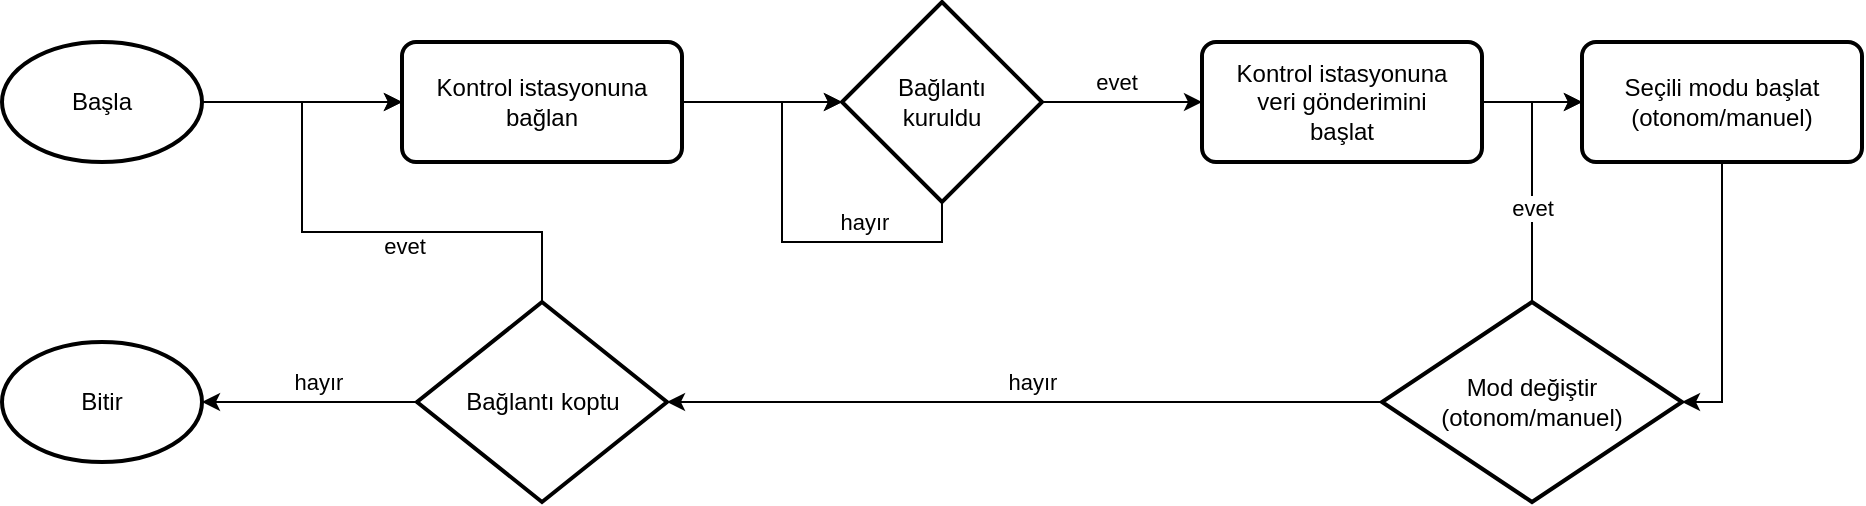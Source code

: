 <mxfile version="24.4.0" type="google">
  <diagram name="Page-1" id="CztkPJPlUJt0_d5qj9uJ">
    <mxGraphModel dx="1195" dy="643" grid="1" gridSize="10" guides="1" tooltips="1" connect="1" arrows="1" fold="1" page="1" pageScale="1" pageWidth="850" pageHeight="1100" math="0" shadow="0">
      <root>
        <mxCell id="0" />
        <mxCell id="1" parent="0" />
        <mxCell id="5F_ULWZB0FXHzeb16xU3-21" value="Başla" style="strokeWidth=2;html=1;shape=mxgraph.flowchart.start_1;whiteSpace=wrap;" vertex="1" parent="1">
          <mxGeometry x="40" y="520" width="100" height="60" as="geometry" />
        </mxCell>
        <mxCell id="5F_ULWZB0FXHzeb16xU3-43" value="Bitir" style="strokeWidth=2;html=1;shape=mxgraph.flowchart.start_1;whiteSpace=wrap;" vertex="1" parent="1">
          <mxGeometry x="40" y="670" width="100" height="60" as="geometry" />
        </mxCell>
        <mxCell id="5F_ULWZB0FXHzeb16xU3-44" style="edgeStyle=orthogonalEdgeStyle;rounded=0;orthogonalLoop=1;jettySize=auto;html=1;exitX=1;exitY=0.5;exitDx=0;exitDy=0;exitPerimeter=0;entryX=0;entryY=0.5;entryDx=0;entryDy=0;" edge="1" parent="1" source="5F_ULWZB0FXHzeb16xU3-21" target="5F_ULWZB0FXHzeb16xU3-57">
          <mxGeometry relative="1" as="geometry">
            <mxPoint x="-20" y="550" as="targetPoint" />
          </mxGeometry>
        </mxCell>
        <mxCell id="5F_ULWZB0FXHzeb16xU3-57" value="Kontrol istasyonuna&lt;div&gt;bağlan&lt;/div&gt;" style="rounded=1;whiteSpace=wrap;html=1;absoluteArcSize=1;arcSize=14;strokeWidth=2;" vertex="1" parent="1">
          <mxGeometry x="240" y="520" width="140" height="60" as="geometry" />
        </mxCell>
        <mxCell id="5F_ULWZB0FXHzeb16xU3-62" style="edgeStyle=orthogonalEdgeStyle;rounded=0;orthogonalLoop=1;jettySize=auto;html=1;exitX=0.5;exitY=1;exitDx=0;exitDy=0;exitPerimeter=0;entryX=0;entryY=0.5;entryDx=0;entryDy=0;entryPerimeter=0;" edge="1" parent="1" source="5F_ULWZB0FXHzeb16xU3-60" target="5F_ULWZB0FXHzeb16xU3-60">
          <mxGeometry relative="1" as="geometry">
            <mxPoint x="450" y="550" as="targetPoint" />
            <Array as="points">
              <mxPoint x="510" y="620" />
              <mxPoint x="430" y="620" />
              <mxPoint x="430" y="550" />
            </Array>
          </mxGeometry>
        </mxCell>
        <mxCell id="5F_ULWZB0FXHzeb16xU3-63" value="hayır" style="edgeLabel;html=1;align=center;verticalAlign=middle;resizable=0;points=[];" vertex="1" connectable="0" parent="5F_ULWZB0FXHzeb16xU3-62">
          <mxGeometry x="-0.41" y="-2" relative="1" as="geometry">
            <mxPoint y="-8" as="offset" />
          </mxGeometry>
        </mxCell>
        <mxCell id="5F_ULWZB0FXHzeb16xU3-66" style="edgeStyle=orthogonalEdgeStyle;rounded=0;orthogonalLoop=1;jettySize=auto;html=1;exitX=1;exitY=0.5;exitDx=0;exitDy=0;exitPerimeter=0;entryX=0;entryY=0.5;entryDx=0;entryDy=0;" edge="1" parent="1" source="5F_ULWZB0FXHzeb16xU3-60" target="5F_ULWZB0FXHzeb16xU3-65">
          <mxGeometry relative="1" as="geometry" />
        </mxCell>
        <mxCell id="5F_ULWZB0FXHzeb16xU3-67" value="evet" style="edgeLabel;html=1;align=center;verticalAlign=middle;resizable=0;points=[];" vertex="1" connectable="0" parent="5F_ULWZB0FXHzeb16xU3-66">
          <mxGeometry x="-0.093" y="-1" relative="1" as="geometry">
            <mxPoint y="-11" as="offset" />
          </mxGeometry>
        </mxCell>
        <mxCell id="5F_ULWZB0FXHzeb16xU3-60" value="Bağlantı&lt;div&gt;kuruldu&lt;/div&gt;" style="strokeWidth=2;html=1;shape=mxgraph.flowchart.decision;whiteSpace=wrap;" vertex="1" parent="1">
          <mxGeometry x="460" y="500" width="100" height="100" as="geometry" />
        </mxCell>
        <mxCell id="5F_ULWZB0FXHzeb16xU3-61" style="edgeStyle=orthogonalEdgeStyle;rounded=0;orthogonalLoop=1;jettySize=auto;html=1;exitX=1;exitY=0.5;exitDx=0;exitDy=0;entryX=0;entryY=0.5;entryDx=0;entryDy=0;entryPerimeter=0;" edge="1" parent="1" source="5F_ULWZB0FXHzeb16xU3-57" target="5F_ULWZB0FXHzeb16xU3-60">
          <mxGeometry relative="1" as="geometry" />
        </mxCell>
        <mxCell id="5F_ULWZB0FXHzeb16xU3-71" style="edgeStyle=orthogonalEdgeStyle;rounded=0;orthogonalLoop=1;jettySize=auto;html=1;exitX=1;exitY=0.5;exitDx=0;exitDy=0;entryX=0;entryY=0.5;entryDx=0;entryDy=0;" edge="1" parent="1" source="5F_ULWZB0FXHzeb16xU3-65" target="5F_ULWZB0FXHzeb16xU3-70">
          <mxGeometry relative="1" as="geometry" />
        </mxCell>
        <mxCell id="5F_ULWZB0FXHzeb16xU3-65" value="Kontrol istasyonuna&lt;div&gt;veri gönderimini&lt;/div&gt;&lt;div&gt;başlat&lt;/div&gt;" style="rounded=1;whiteSpace=wrap;html=1;absoluteArcSize=1;arcSize=14;strokeWidth=2;" vertex="1" parent="1">
          <mxGeometry x="640" y="520" width="140" height="60" as="geometry" />
        </mxCell>
        <mxCell id="5F_ULWZB0FXHzeb16xU3-70" value="Seçili modu başlat&lt;div&gt;(otonom/manuel)&lt;/div&gt;" style="rounded=1;whiteSpace=wrap;html=1;absoluteArcSize=1;arcSize=14;strokeWidth=2;" vertex="1" parent="1">
          <mxGeometry x="830" y="520" width="140" height="60" as="geometry" />
        </mxCell>
        <mxCell id="5F_ULWZB0FXHzeb16xU3-76" style="edgeStyle=orthogonalEdgeStyle;rounded=0;orthogonalLoop=1;jettySize=auto;html=1;exitX=0.5;exitY=0;exitDx=0;exitDy=0;exitPerimeter=0;entryX=0;entryY=0.5;entryDx=0;entryDy=0;" edge="1" parent="1" source="5F_ULWZB0FXHzeb16xU3-72" target="5F_ULWZB0FXHzeb16xU3-57">
          <mxGeometry relative="1" as="geometry">
            <mxPoint x="190" y="550" as="targetPoint" />
            <Array as="points">
              <mxPoint x="310" y="615" />
              <mxPoint x="190" y="615" />
              <mxPoint x="190" y="550" />
            </Array>
          </mxGeometry>
        </mxCell>
        <mxCell id="5F_ULWZB0FXHzeb16xU3-77" value="evet" style="edgeLabel;html=1;align=center;verticalAlign=middle;resizable=0;points=[];" vertex="1" connectable="0" parent="5F_ULWZB0FXHzeb16xU3-76">
          <mxGeometry x="-0.278" y="-2" relative="1" as="geometry">
            <mxPoint x="-7" y="9" as="offset" />
          </mxGeometry>
        </mxCell>
        <mxCell id="5F_ULWZB0FXHzeb16xU3-72" value="Bağlantı koptu" style="strokeWidth=2;html=1;shape=mxgraph.flowchart.decision;whiteSpace=wrap;" vertex="1" parent="1">
          <mxGeometry x="247.5" y="650" width="125" height="100" as="geometry" />
        </mxCell>
        <mxCell id="5F_ULWZB0FXHzeb16xU3-74" style="edgeStyle=orthogonalEdgeStyle;rounded=0;orthogonalLoop=1;jettySize=auto;html=1;exitX=0;exitY=0.5;exitDx=0;exitDy=0;exitPerimeter=0;entryX=1;entryY=0.5;entryDx=0;entryDy=0;entryPerimeter=0;" edge="1" parent="1" source="5F_ULWZB0FXHzeb16xU3-72" target="5F_ULWZB0FXHzeb16xU3-43">
          <mxGeometry relative="1" as="geometry" />
        </mxCell>
        <mxCell id="5F_ULWZB0FXHzeb16xU3-78" value="hayır" style="edgeLabel;html=1;align=center;verticalAlign=middle;resizable=0;points=[];" vertex="1" connectable="0" parent="5F_ULWZB0FXHzeb16xU3-74">
          <mxGeometry x="-0.07" y="-2" relative="1" as="geometry">
            <mxPoint y="-8" as="offset" />
          </mxGeometry>
        </mxCell>
        <mxCell id="5F_ULWZB0FXHzeb16xU3-83" style="edgeStyle=orthogonalEdgeStyle;rounded=0;orthogonalLoop=1;jettySize=auto;html=1;entryX=0;entryY=0.5;entryDx=0;entryDy=0;" edge="1" parent="1" source="5F_ULWZB0FXHzeb16xU3-79" target="5F_ULWZB0FXHzeb16xU3-70">
          <mxGeometry relative="1" as="geometry">
            <Array as="points">
              <mxPoint x="805" y="550" />
            </Array>
          </mxGeometry>
        </mxCell>
        <mxCell id="5F_ULWZB0FXHzeb16xU3-85" value="evet" style="edgeLabel;html=1;align=center;verticalAlign=middle;resizable=0;points=[];" vertex="1" connectable="0" parent="5F_ULWZB0FXHzeb16xU3-83">
          <mxGeometry x="-0.245" relative="1" as="geometry">
            <mxPoint as="offset" />
          </mxGeometry>
        </mxCell>
        <mxCell id="5F_ULWZB0FXHzeb16xU3-79" value="Mod değiştir&lt;div&gt;(otonom/manuel&lt;span style=&quot;background-color: initial;&quot;&gt;)&lt;/span&gt;&lt;/div&gt;" style="strokeWidth=2;html=1;shape=mxgraph.flowchart.decision;whiteSpace=wrap;" vertex="1" parent="1">
          <mxGeometry x="730" y="650" width="150" height="100" as="geometry" />
        </mxCell>
        <mxCell id="5F_ULWZB0FXHzeb16xU3-82" style="edgeStyle=orthogonalEdgeStyle;rounded=0;orthogonalLoop=1;jettySize=auto;html=1;exitX=0.5;exitY=1;exitDx=0;exitDy=0;entryX=1;entryY=0.5;entryDx=0;entryDy=0;entryPerimeter=0;" edge="1" parent="1" source="5F_ULWZB0FXHzeb16xU3-70" target="5F_ULWZB0FXHzeb16xU3-79">
          <mxGeometry relative="1" as="geometry" />
        </mxCell>
        <mxCell id="5F_ULWZB0FXHzeb16xU3-84" style="edgeStyle=orthogonalEdgeStyle;rounded=0;orthogonalLoop=1;jettySize=auto;html=1;entryX=1;entryY=0.5;entryDx=0;entryDy=0;entryPerimeter=0;" edge="1" parent="1" source="5F_ULWZB0FXHzeb16xU3-79" target="5F_ULWZB0FXHzeb16xU3-72">
          <mxGeometry relative="1" as="geometry" />
        </mxCell>
        <mxCell id="5F_ULWZB0FXHzeb16xU3-86" value="hayır" style="edgeLabel;html=1;align=center;verticalAlign=middle;resizable=0;points=[];" vertex="1" connectable="0" parent="5F_ULWZB0FXHzeb16xU3-84">
          <mxGeometry x="-0.034" y="-1" relative="1" as="geometry">
            <mxPoint x="-3" y="-9" as="offset" />
          </mxGeometry>
        </mxCell>
      </root>
    </mxGraphModel>
  </diagram>
</mxfile>
